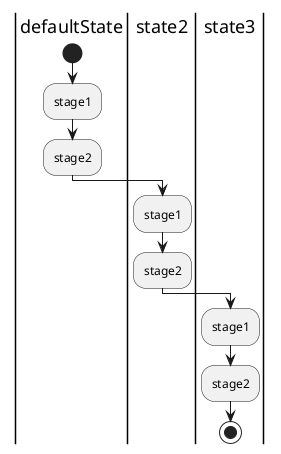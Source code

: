 @startuml

|defaultState|
start
:stage1;
:stage2;
|state2|
:stage1;
:stage2;
|state3|
:stage1;
:stage2;
stop

@enduml
